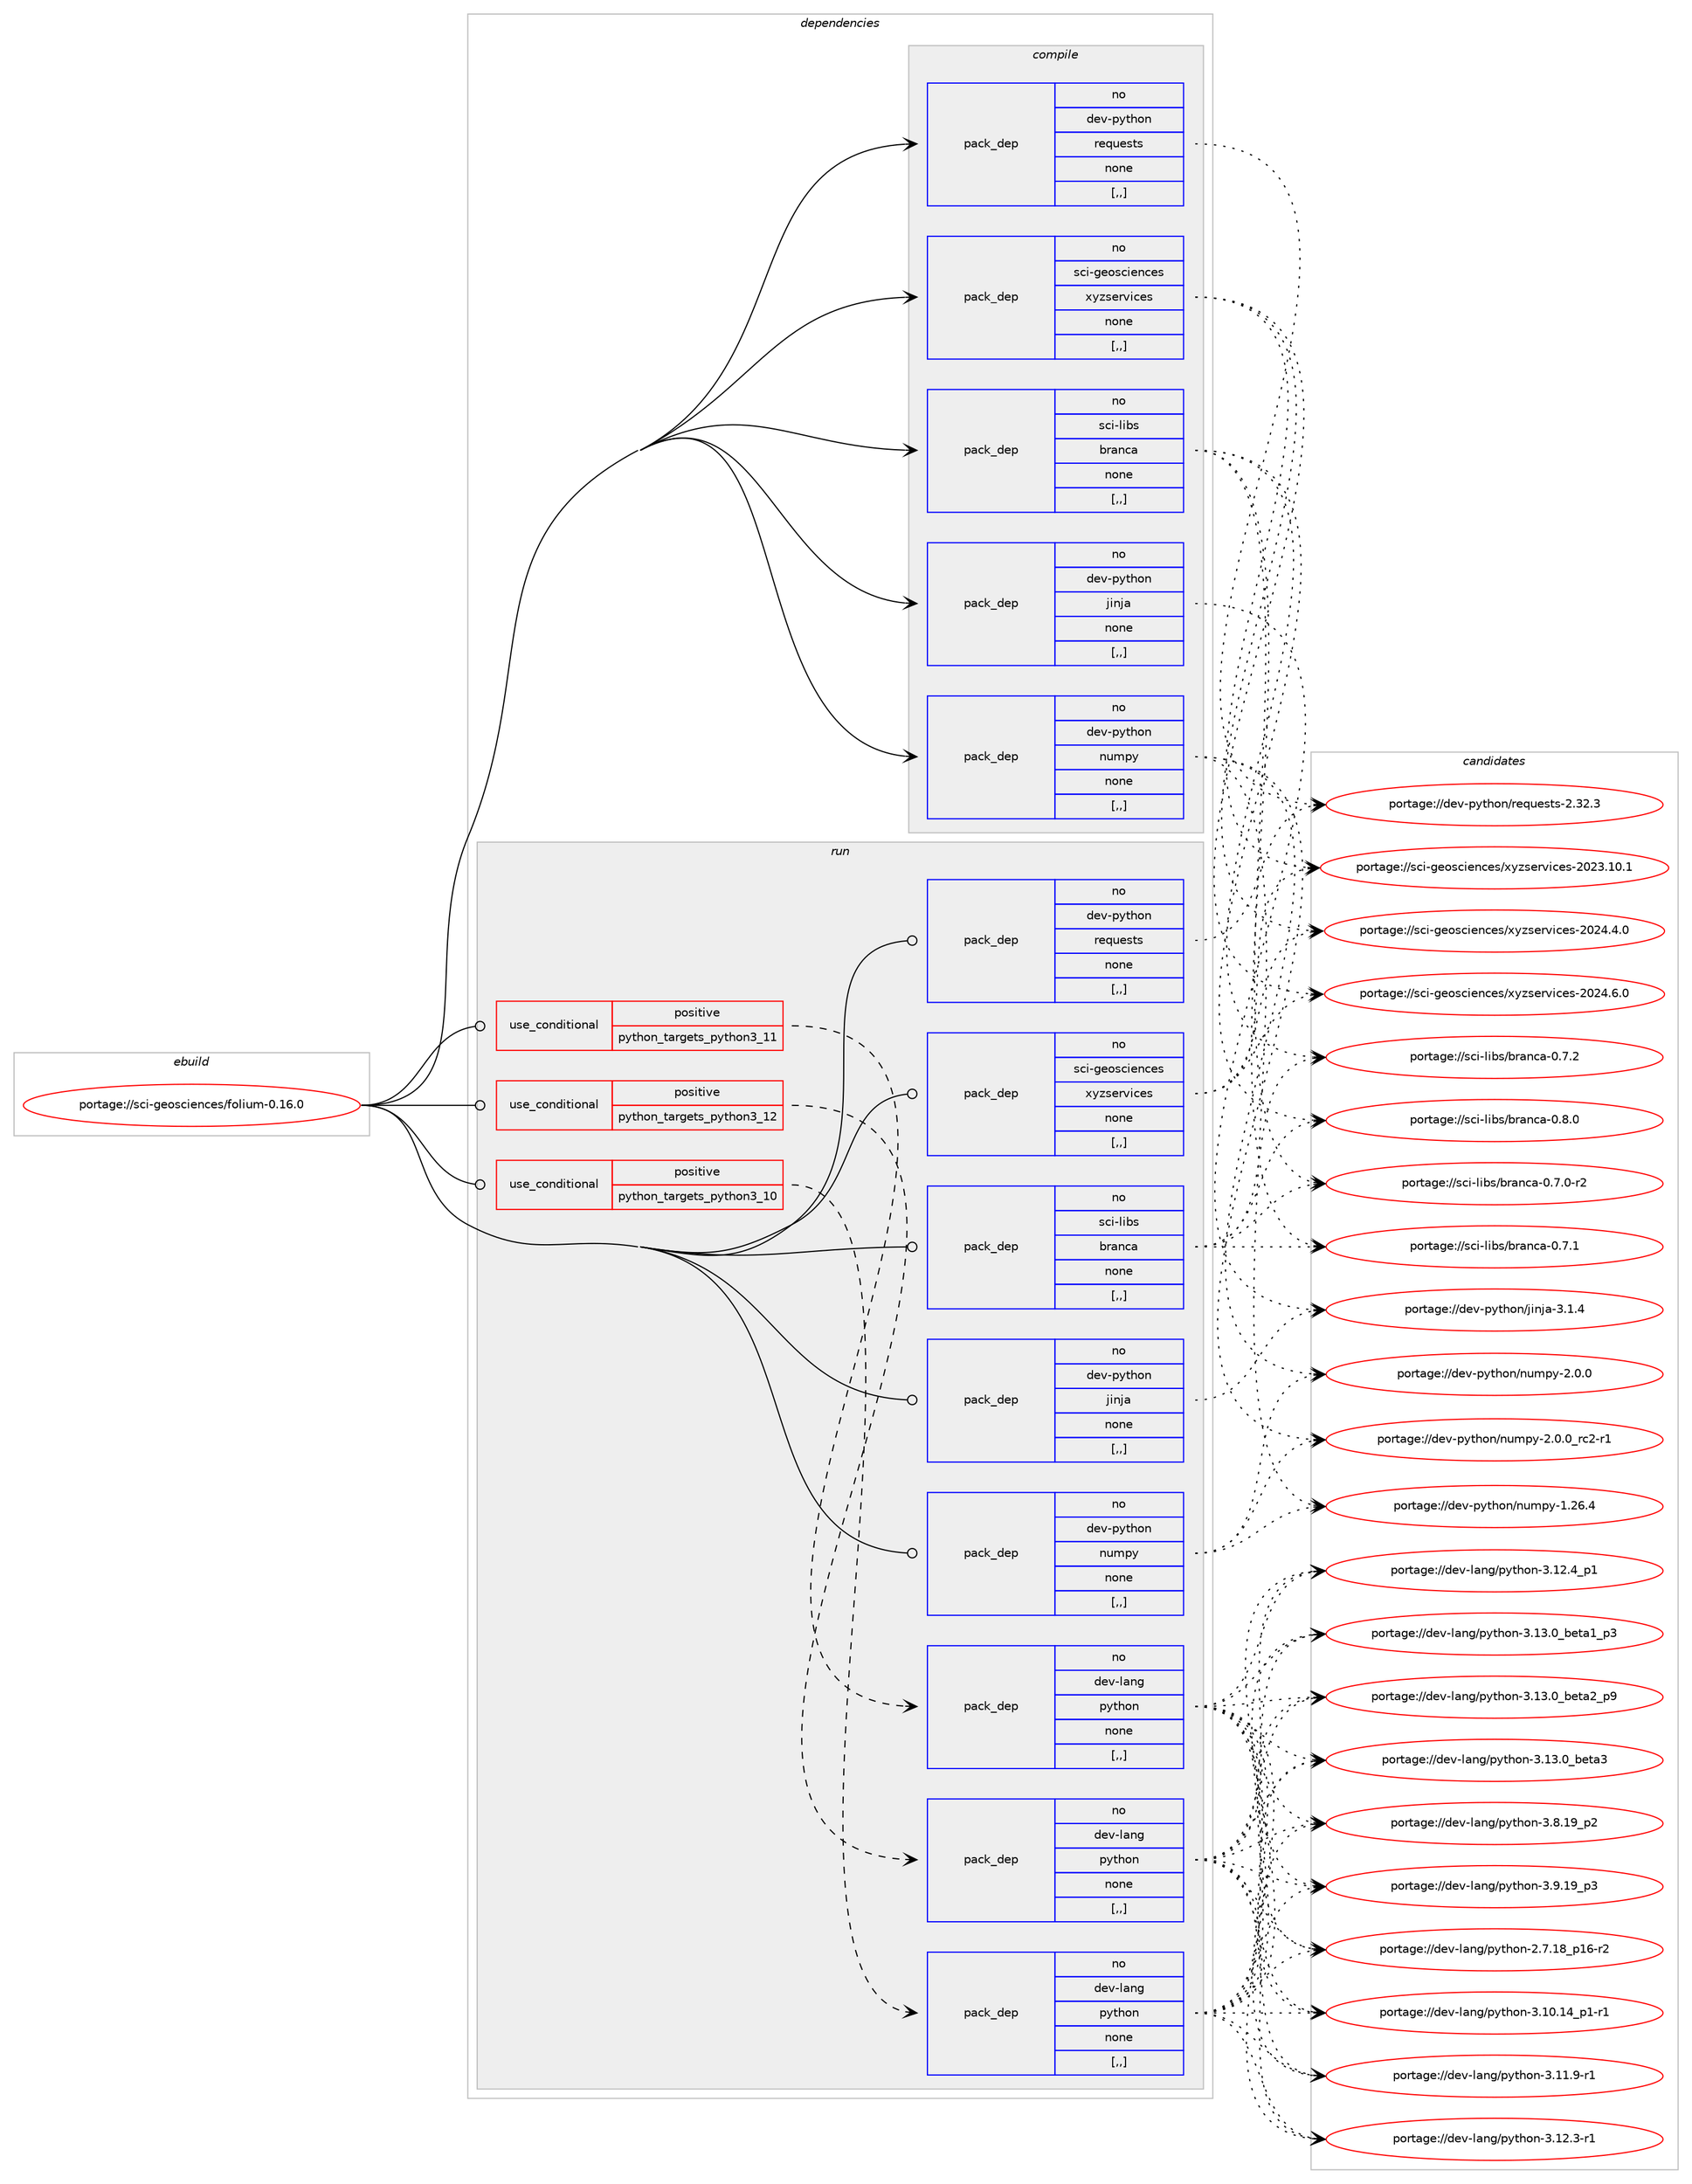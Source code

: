digraph prolog {

# *************
# Graph options
# *************

newrank=true;
concentrate=true;
compound=true;
graph [rankdir=LR,fontname=Helvetica,fontsize=10,ranksep=1.5];#, ranksep=2.5, nodesep=0.2];
edge  [arrowhead=vee];
node  [fontname=Helvetica,fontsize=10];

# **********
# The ebuild
# **********

subgraph cluster_leftcol {
color=gray;
rank=same;
label=<<i>ebuild</i>>;
id [label="portage://sci-geosciences/folium-0.16.0", color=red, width=4, href="../sci-geosciences/folium-0.16.0.svg"];
}

# ****************
# The dependencies
# ****************

subgraph cluster_midcol {
color=gray;
label=<<i>dependencies</i>>;
subgraph cluster_compile {
fillcolor="#eeeeee";
style=filled;
label=<<i>compile</i>>;
subgraph pack282211 {
dependency387150 [label=<<TABLE BORDER="0" CELLBORDER="1" CELLSPACING="0" CELLPADDING="4" WIDTH="220"><TR><TD ROWSPAN="6" CELLPADDING="30">pack_dep</TD></TR><TR><TD WIDTH="110">no</TD></TR><TR><TD>dev-python</TD></TR><TR><TD>jinja</TD></TR><TR><TD>none</TD></TR><TR><TD>[,,]</TD></TR></TABLE>>, shape=none, color=blue];
}
id:e -> dependency387150:w [weight=20,style="solid",arrowhead="vee"];
subgraph pack282212 {
dependency387151 [label=<<TABLE BORDER="0" CELLBORDER="1" CELLSPACING="0" CELLPADDING="4" WIDTH="220"><TR><TD ROWSPAN="6" CELLPADDING="30">pack_dep</TD></TR><TR><TD WIDTH="110">no</TD></TR><TR><TD>dev-python</TD></TR><TR><TD>numpy</TD></TR><TR><TD>none</TD></TR><TR><TD>[,,]</TD></TR></TABLE>>, shape=none, color=blue];
}
id:e -> dependency387151:w [weight=20,style="solid",arrowhead="vee"];
subgraph pack282213 {
dependency387152 [label=<<TABLE BORDER="0" CELLBORDER="1" CELLSPACING="0" CELLPADDING="4" WIDTH="220"><TR><TD ROWSPAN="6" CELLPADDING="30">pack_dep</TD></TR><TR><TD WIDTH="110">no</TD></TR><TR><TD>dev-python</TD></TR><TR><TD>requests</TD></TR><TR><TD>none</TD></TR><TR><TD>[,,]</TD></TR></TABLE>>, shape=none, color=blue];
}
id:e -> dependency387152:w [weight=20,style="solid",arrowhead="vee"];
subgraph pack282214 {
dependency387153 [label=<<TABLE BORDER="0" CELLBORDER="1" CELLSPACING="0" CELLPADDING="4" WIDTH="220"><TR><TD ROWSPAN="6" CELLPADDING="30">pack_dep</TD></TR><TR><TD WIDTH="110">no</TD></TR><TR><TD>sci-geosciences</TD></TR><TR><TD>xyzservices</TD></TR><TR><TD>none</TD></TR><TR><TD>[,,]</TD></TR></TABLE>>, shape=none, color=blue];
}
id:e -> dependency387153:w [weight=20,style="solid",arrowhead="vee"];
subgraph pack282215 {
dependency387154 [label=<<TABLE BORDER="0" CELLBORDER="1" CELLSPACING="0" CELLPADDING="4" WIDTH="220"><TR><TD ROWSPAN="6" CELLPADDING="30">pack_dep</TD></TR><TR><TD WIDTH="110">no</TD></TR><TR><TD>sci-libs</TD></TR><TR><TD>branca</TD></TR><TR><TD>none</TD></TR><TR><TD>[,,]</TD></TR></TABLE>>, shape=none, color=blue];
}
id:e -> dependency387154:w [weight=20,style="solid",arrowhead="vee"];
}
subgraph cluster_compileandrun {
fillcolor="#eeeeee";
style=filled;
label=<<i>compile and run</i>>;
}
subgraph cluster_run {
fillcolor="#eeeeee";
style=filled;
label=<<i>run</i>>;
subgraph cond102166 {
dependency387155 [label=<<TABLE BORDER="0" CELLBORDER="1" CELLSPACING="0" CELLPADDING="4"><TR><TD ROWSPAN="3" CELLPADDING="10">use_conditional</TD></TR><TR><TD>positive</TD></TR><TR><TD>python_targets_python3_10</TD></TR></TABLE>>, shape=none, color=red];
subgraph pack282216 {
dependency387156 [label=<<TABLE BORDER="0" CELLBORDER="1" CELLSPACING="0" CELLPADDING="4" WIDTH="220"><TR><TD ROWSPAN="6" CELLPADDING="30">pack_dep</TD></TR><TR><TD WIDTH="110">no</TD></TR><TR><TD>dev-lang</TD></TR><TR><TD>python</TD></TR><TR><TD>none</TD></TR><TR><TD>[,,]</TD></TR></TABLE>>, shape=none, color=blue];
}
dependency387155:e -> dependency387156:w [weight=20,style="dashed",arrowhead="vee"];
}
id:e -> dependency387155:w [weight=20,style="solid",arrowhead="odot"];
subgraph cond102167 {
dependency387157 [label=<<TABLE BORDER="0" CELLBORDER="1" CELLSPACING="0" CELLPADDING="4"><TR><TD ROWSPAN="3" CELLPADDING="10">use_conditional</TD></TR><TR><TD>positive</TD></TR><TR><TD>python_targets_python3_11</TD></TR></TABLE>>, shape=none, color=red];
subgraph pack282217 {
dependency387158 [label=<<TABLE BORDER="0" CELLBORDER="1" CELLSPACING="0" CELLPADDING="4" WIDTH="220"><TR><TD ROWSPAN="6" CELLPADDING="30">pack_dep</TD></TR><TR><TD WIDTH="110">no</TD></TR><TR><TD>dev-lang</TD></TR><TR><TD>python</TD></TR><TR><TD>none</TD></TR><TR><TD>[,,]</TD></TR></TABLE>>, shape=none, color=blue];
}
dependency387157:e -> dependency387158:w [weight=20,style="dashed",arrowhead="vee"];
}
id:e -> dependency387157:w [weight=20,style="solid",arrowhead="odot"];
subgraph cond102168 {
dependency387159 [label=<<TABLE BORDER="0" CELLBORDER="1" CELLSPACING="0" CELLPADDING="4"><TR><TD ROWSPAN="3" CELLPADDING="10">use_conditional</TD></TR><TR><TD>positive</TD></TR><TR><TD>python_targets_python3_12</TD></TR></TABLE>>, shape=none, color=red];
subgraph pack282218 {
dependency387160 [label=<<TABLE BORDER="0" CELLBORDER="1" CELLSPACING="0" CELLPADDING="4" WIDTH="220"><TR><TD ROWSPAN="6" CELLPADDING="30">pack_dep</TD></TR><TR><TD WIDTH="110">no</TD></TR><TR><TD>dev-lang</TD></TR><TR><TD>python</TD></TR><TR><TD>none</TD></TR><TR><TD>[,,]</TD></TR></TABLE>>, shape=none, color=blue];
}
dependency387159:e -> dependency387160:w [weight=20,style="dashed",arrowhead="vee"];
}
id:e -> dependency387159:w [weight=20,style="solid",arrowhead="odot"];
subgraph pack282219 {
dependency387161 [label=<<TABLE BORDER="0" CELLBORDER="1" CELLSPACING="0" CELLPADDING="4" WIDTH="220"><TR><TD ROWSPAN="6" CELLPADDING="30">pack_dep</TD></TR><TR><TD WIDTH="110">no</TD></TR><TR><TD>dev-python</TD></TR><TR><TD>jinja</TD></TR><TR><TD>none</TD></TR><TR><TD>[,,]</TD></TR></TABLE>>, shape=none, color=blue];
}
id:e -> dependency387161:w [weight=20,style="solid",arrowhead="odot"];
subgraph pack282220 {
dependency387162 [label=<<TABLE BORDER="0" CELLBORDER="1" CELLSPACING="0" CELLPADDING="4" WIDTH="220"><TR><TD ROWSPAN="6" CELLPADDING="30">pack_dep</TD></TR><TR><TD WIDTH="110">no</TD></TR><TR><TD>dev-python</TD></TR><TR><TD>numpy</TD></TR><TR><TD>none</TD></TR><TR><TD>[,,]</TD></TR></TABLE>>, shape=none, color=blue];
}
id:e -> dependency387162:w [weight=20,style="solid",arrowhead="odot"];
subgraph pack282221 {
dependency387163 [label=<<TABLE BORDER="0" CELLBORDER="1" CELLSPACING="0" CELLPADDING="4" WIDTH="220"><TR><TD ROWSPAN="6" CELLPADDING="30">pack_dep</TD></TR><TR><TD WIDTH="110">no</TD></TR><TR><TD>dev-python</TD></TR><TR><TD>requests</TD></TR><TR><TD>none</TD></TR><TR><TD>[,,]</TD></TR></TABLE>>, shape=none, color=blue];
}
id:e -> dependency387163:w [weight=20,style="solid",arrowhead="odot"];
subgraph pack282222 {
dependency387164 [label=<<TABLE BORDER="0" CELLBORDER="1" CELLSPACING="0" CELLPADDING="4" WIDTH="220"><TR><TD ROWSPAN="6" CELLPADDING="30">pack_dep</TD></TR><TR><TD WIDTH="110">no</TD></TR><TR><TD>sci-geosciences</TD></TR><TR><TD>xyzservices</TD></TR><TR><TD>none</TD></TR><TR><TD>[,,]</TD></TR></TABLE>>, shape=none, color=blue];
}
id:e -> dependency387164:w [weight=20,style="solid",arrowhead="odot"];
subgraph pack282223 {
dependency387165 [label=<<TABLE BORDER="0" CELLBORDER="1" CELLSPACING="0" CELLPADDING="4" WIDTH="220"><TR><TD ROWSPAN="6" CELLPADDING="30">pack_dep</TD></TR><TR><TD WIDTH="110">no</TD></TR><TR><TD>sci-libs</TD></TR><TR><TD>branca</TD></TR><TR><TD>none</TD></TR><TR><TD>[,,]</TD></TR></TABLE>>, shape=none, color=blue];
}
id:e -> dependency387165:w [weight=20,style="solid",arrowhead="odot"];
}
}

# **************
# The candidates
# **************

subgraph cluster_choices {
rank=same;
color=gray;
label=<<i>candidates</i>>;

subgraph choice282211 {
color=black;
nodesep=1;
choice100101118451121211161041111104710610511010697455146494652 [label="portage://dev-python/jinja-3.1.4", color=red, width=4,href="../dev-python/jinja-3.1.4.svg"];
dependency387150:e -> choice100101118451121211161041111104710610511010697455146494652:w [style=dotted,weight="100"];
}
subgraph choice282212 {
color=black;
nodesep=1;
choice100101118451121211161041111104711011710911212145494650544652 [label="portage://dev-python/numpy-1.26.4", color=red, width=4,href="../dev-python/numpy-1.26.4.svg"];
choice1001011184511212111610411111047110117109112121455046484648 [label="portage://dev-python/numpy-2.0.0", color=red, width=4,href="../dev-python/numpy-2.0.0.svg"];
choice10010111845112121116104111110471101171091121214550464846489511499504511449 [label="portage://dev-python/numpy-2.0.0_rc2-r1", color=red, width=4,href="../dev-python/numpy-2.0.0_rc2-r1.svg"];
dependency387151:e -> choice100101118451121211161041111104711011710911212145494650544652:w [style=dotted,weight="100"];
dependency387151:e -> choice1001011184511212111610411111047110117109112121455046484648:w [style=dotted,weight="100"];
dependency387151:e -> choice10010111845112121116104111110471101171091121214550464846489511499504511449:w [style=dotted,weight="100"];
}
subgraph choice282213 {
color=black;
nodesep=1;
choice100101118451121211161041111104711410111311710111511611545504651504651 [label="portage://dev-python/requests-2.32.3", color=red, width=4,href="../dev-python/requests-2.32.3.svg"];
dependency387152:e -> choice100101118451121211161041111104711410111311710111511611545504651504651:w [style=dotted,weight="100"];
}
subgraph choice282214 {
color=black;
nodesep=1;
choice11599105451031011111159910510111099101115471201211221151011141181059910111545504850514649484649 [label="portage://sci-geosciences/xyzservices-2023.10.1", color=red, width=4,href="../sci-geosciences/xyzservices-2023.10.1.svg"];
choice115991054510310111111599105101110991011154712012112211510111411810599101115455048505246524648 [label="portage://sci-geosciences/xyzservices-2024.4.0", color=red, width=4,href="../sci-geosciences/xyzservices-2024.4.0.svg"];
choice115991054510310111111599105101110991011154712012112211510111411810599101115455048505246544648 [label="portage://sci-geosciences/xyzservices-2024.6.0", color=red, width=4,href="../sci-geosciences/xyzservices-2024.6.0.svg"];
dependency387153:e -> choice11599105451031011111159910510111099101115471201211221151011141181059910111545504850514649484649:w [style=dotted,weight="100"];
dependency387153:e -> choice115991054510310111111599105101110991011154712012112211510111411810599101115455048505246524648:w [style=dotted,weight="100"];
dependency387153:e -> choice115991054510310111111599105101110991011154712012112211510111411810599101115455048505246544648:w [style=dotted,weight="100"];
}
subgraph choice282215 {
color=black;
nodesep=1;
choice11599105451081059811547981149711099974548465546484511450 [label="portage://sci-libs/branca-0.7.0-r2", color=red, width=4,href="../sci-libs/branca-0.7.0-r2.svg"];
choice1159910545108105981154798114971109997454846554649 [label="portage://sci-libs/branca-0.7.1", color=red, width=4,href="../sci-libs/branca-0.7.1.svg"];
choice1159910545108105981154798114971109997454846554650 [label="portage://sci-libs/branca-0.7.2", color=red, width=4,href="../sci-libs/branca-0.7.2.svg"];
choice1159910545108105981154798114971109997454846564648 [label="portage://sci-libs/branca-0.8.0", color=red, width=4,href="../sci-libs/branca-0.8.0.svg"];
dependency387154:e -> choice11599105451081059811547981149711099974548465546484511450:w [style=dotted,weight="100"];
dependency387154:e -> choice1159910545108105981154798114971109997454846554649:w [style=dotted,weight="100"];
dependency387154:e -> choice1159910545108105981154798114971109997454846554650:w [style=dotted,weight="100"];
dependency387154:e -> choice1159910545108105981154798114971109997454846564648:w [style=dotted,weight="100"];
}
subgraph choice282216 {
color=black;
nodesep=1;
choice100101118451089711010347112121116104111110455046554649569511249544511450 [label="portage://dev-lang/python-2.7.18_p16-r2", color=red, width=4,href="../dev-lang/python-2.7.18_p16-r2.svg"];
choice100101118451089711010347112121116104111110455146494846495295112494511449 [label="portage://dev-lang/python-3.10.14_p1-r1", color=red, width=4,href="../dev-lang/python-3.10.14_p1-r1.svg"];
choice100101118451089711010347112121116104111110455146494946574511449 [label="portage://dev-lang/python-3.11.9-r1", color=red, width=4,href="../dev-lang/python-3.11.9-r1.svg"];
choice100101118451089711010347112121116104111110455146495046514511449 [label="portage://dev-lang/python-3.12.3-r1", color=red, width=4,href="../dev-lang/python-3.12.3-r1.svg"];
choice100101118451089711010347112121116104111110455146495046529511249 [label="portage://dev-lang/python-3.12.4_p1", color=red, width=4,href="../dev-lang/python-3.12.4_p1.svg"];
choice10010111845108971101034711212111610411111045514649514648959810111697499511251 [label="portage://dev-lang/python-3.13.0_beta1_p3", color=red, width=4,href="../dev-lang/python-3.13.0_beta1_p3.svg"];
choice10010111845108971101034711212111610411111045514649514648959810111697509511257 [label="portage://dev-lang/python-3.13.0_beta2_p9", color=red, width=4,href="../dev-lang/python-3.13.0_beta2_p9.svg"];
choice1001011184510897110103471121211161041111104551464951464895981011169751 [label="portage://dev-lang/python-3.13.0_beta3", color=red, width=4,href="../dev-lang/python-3.13.0_beta3.svg"];
choice100101118451089711010347112121116104111110455146564649579511250 [label="portage://dev-lang/python-3.8.19_p2", color=red, width=4,href="../dev-lang/python-3.8.19_p2.svg"];
choice100101118451089711010347112121116104111110455146574649579511251 [label="portage://dev-lang/python-3.9.19_p3", color=red, width=4,href="../dev-lang/python-3.9.19_p3.svg"];
dependency387156:e -> choice100101118451089711010347112121116104111110455046554649569511249544511450:w [style=dotted,weight="100"];
dependency387156:e -> choice100101118451089711010347112121116104111110455146494846495295112494511449:w [style=dotted,weight="100"];
dependency387156:e -> choice100101118451089711010347112121116104111110455146494946574511449:w [style=dotted,weight="100"];
dependency387156:e -> choice100101118451089711010347112121116104111110455146495046514511449:w [style=dotted,weight="100"];
dependency387156:e -> choice100101118451089711010347112121116104111110455146495046529511249:w [style=dotted,weight="100"];
dependency387156:e -> choice10010111845108971101034711212111610411111045514649514648959810111697499511251:w [style=dotted,weight="100"];
dependency387156:e -> choice10010111845108971101034711212111610411111045514649514648959810111697509511257:w [style=dotted,weight="100"];
dependency387156:e -> choice1001011184510897110103471121211161041111104551464951464895981011169751:w [style=dotted,weight="100"];
dependency387156:e -> choice100101118451089711010347112121116104111110455146564649579511250:w [style=dotted,weight="100"];
dependency387156:e -> choice100101118451089711010347112121116104111110455146574649579511251:w [style=dotted,weight="100"];
}
subgraph choice282217 {
color=black;
nodesep=1;
choice100101118451089711010347112121116104111110455046554649569511249544511450 [label="portage://dev-lang/python-2.7.18_p16-r2", color=red, width=4,href="../dev-lang/python-2.7.18_p16-r2.svg"];
choice100101118451089711010347112121116104111110455146494846495295112494511449 [label="portage://dev-lang/python-3.10.14_p1-r1", color=red, width=4,href="../dev-lang/python-3.10.14_p1-r1.svg"];
choice100101118451089711010347112121116104111110455146494946574511449 [label="portage://dev-lang/python-3.11.9-r1", color=red, width=4,href="../dev-lang/python-3.11.9-r1.svg"];
choice100101118451089711010347112121116104111110455146495046514511449 [label="portage://dev-lang/python-3.12.3-r1", color=red, width=4,href="../dev-lang/python-3.12.3-r1.svg"];
choice100101118451089711010347112121116104111110455146495046529511249 [label="portage://dev-lang/python-3.12.4_p1", color=red, width=4,href="../dev-lang/python-3.12.4_p1.svg"];
choice10010111845108971101034711212111610411111045514649514648959810111697499511251 [label="portage://dev-lang/python-3.13.0_beta1_p3", color=red, width=4,href="../dev-lang/python-3.13.0_beta1_p3.svg"];
choice10010111845108971101034711212111610411111045514649514648959810111697509511257 [label="portage://dev-lang/python-3.13.0_beta2_p9", color=red, width=4,href="../dev-lang/python-3.13.0_beta2_p9.svg"];
choice1001011184510897110103471121211161041111104551464951464895981011169751 [label="portage://dev-lang/python-3.13.0_beta3", color=red, width=4,href="../dev-lang/python-3.13.0_beta3.svg"];
choice100101118451089711010347112121116104111110455146564649579511250 [label="portage://dev-lang/python-3.8.19_p2", color=red, width=4,href="../dev-lang/python-3.8.19_p2.svg"];
choice100101118451089711010347112121116104111110455146574649579511251 [label="portage://dev-lang/python-3.9.19_p3", color=red, width=4,href="../dev-lang/python-3.9.19_p3.svg"];
dependency387158:e -> choice100101118451089711010347112121116104111110455046554649569511249544511450:w [style=dotted,weight="100"];
dependency387158:e -> choice100101118451089711010347112121116104111110455146494846495295112494511449:w [style=dotted,weight="100"];
dependency387158:e -> choice100101118451089711010347112121116104111110455146494946574511449:w [style=dotted,weight="100"];
dependency387158:e -> choice100101118451089711010347112121116104111110455146495046514511449:w [style=dotted,weight="100"];
dependency387158:e -> choice100101118451089711010347112121116104111110455146495046529511249:w [style=dotted,weight="100"];
dependency387158:e -> choice10010111845108971101034711212111610411111045514649514648959810111697499511251:w [style=dotted,weight="100"];
dependency387158:e -> choice10010111845108971101034711212111610411111045514649514648959810111697509511257:w [style=dotted,weight="100"];
dependency387158:e -> choice1001011184510897110103471121211161041111104551464951464895981011169751:w [style=dotted,weight="100"];
dependency387158:e -> choice100101118451089711010347112121116104111110455146564649579511250:w [style=dotted,weight="100"];
dependency387158:e -> choice100101118451089711010347112121116104111110455146574649579511251:w [style=dotted,weight="100"];
}
subgraph choice282218 {
color=black;
nodesep=1;
choice100101118451089711010347112121116104111110455046554649569511249544511450 [label="portage://dev-lang/python-2.7.18_p16-r2", color=red, width=4,href="../dev-lang/python-2.7.18_p16-r2.svg"];
choice100101118451089711010347112121116104111110455146494846495295112494511449 [label="portage://dev-lang/python-3.10.14_p1-r1", color=red, width=4,href="../dev-lang/python-3.10.14_p1-r1.svg"];
choice100101118451089711010347112121116104111110455146494946574511449 [label="portage://dev-lang/python-3.11.9-r1", color=red, width=4,href="../dev-lang/python-3.11.9-r1.svg"];
choice100101118451089711010347112121116104111110455146495046514511449 [label="portage://dev-lang/python-3.12.3-r1", color=red, width=4,href="../dev-lang/python-3.12.3-r1.svg"];
choice100101118451089711010347112121116104111110455146495046529511249 [label="portage://dev-lang/python-3.12.4_p1", color=red, width=4,href="../dev-lang/python-3.12.4_p1.svg"];
choice10010111845108971101034711212111610411111045514649514648959810111697499511251 [label="portage://dev-lang/python-3.13.0_beta1_p3", color=red, width=4,href="../dev-lang/python-3.13.0_beta1_p3.svg"];
choice10010111845108971101034711212111610411111045514649514648959810111697509511257 [label="portage://dev-lang/python-3.13.0_beta2_p9", color=red, width=4,href="../dev-lang/python-3.13.0_beta2_p9.svg"];
choice1001011184510897110103471121211161041111104551464951464895981011169751 [label="portage://dev-lang/python-3.13.0_beta3", color=red, width=4,href="../dev-lang/python-3.13.0_beta3.svg"];
choice100101118451089711010347112121116104111110455146564649579511250 [label="portage://dev-lang/python-3.8.19_p2", color=red, width=4,href="../dev-lang/python-3.8.19_p2.svg"];
choice100101118451089711010347112121116104111110455146574649579511251 [label="portage://dev-lang/python-3.9.19_p3", color=red, width=4,href="../dev-lang/python-3.9.19_p3.svg"];
dependency387160:e -> choice100101118451089711010347112121116104111110455046554649569511249544511450:w [style=dotted,weight="100"];
dependency387160:e -> choice100101118451089711010347112121116104111110455146494846495295112494511449:w [style=dotted,weight="100"];
dependency387160:e -> choice100101118451089711010347112121116104111110455146494946574511449:w [style=dotted,weight="100"];
dependency387160:e -> choice100101118451089711010347112121116104111110455146495046514511449:w [style=dotted,weight="100"];
dependency387160:e -> choice100101118451089711010347112121116104111110455146495046529511249:w [style=dotted,weight="100"];
dependency387160:e -> choice10010111845108971101034711212111610411111045514649514648959810111697499511251:w [style=dotted,weight="100"];
dependency387160:e -> choice10010111845108971101034711212111610411111045514649514648959810111697509511257:w [style=dotted,weight="100"];
dependency387160:e -> choice1001011184510897110103471121211161041111104551464951464895981011169751:w [style=dotted,weight="100"];
dependency387160:e -> choice100101118451089711010347112121116104111110455146564649579511250:w [style=dotted,weight="100"];
dependency387160:e -> choice100101118451089711010347112121116104111110455146574649579511251:w [style=dotted,weight="100"];
}
subgraph choice282219 {
color=black;
nodesep=1;
choice100101118451121211161041111104710610511010697455146494652 [label="portage://dev-python/jinja-3.1.4", color=red, width=4,href="../dev-python/jinja-3.1.4.svg"];
dependency387161:e -> choice100101118451121211161041111104710610511010697455146494652:w [style=dotted,weight="100"];
}
subgraph choice282220 {
color=black;
nodesep=1;
choice100101118451121211161041111104711011710911212145494650544652 [label="portage://dev-python/numpy-1.26.4", color=red, width=4,href="../dev-python/numpy-1.26.4.svg"];
choice1001011184511212111610411111047110117109112121455046484648 [label="portage://dev-python/numpy-2.0.0", color=red, width=4,href="../dev-python/numpy-2.0.0.svg"];
choice10010111845112121116104111110471101171091121214550464846489511499504511449 [label="portage://dev-python/numpy-2.0.0_rc2-r1", color=red, width=4,href="../dev-python/numpy-2.0.0_rc2-r1.svg"];
dependency387162:e -> choice100101118451121211161041111104711011710911212145494650544652:w [style=dotted,weight="100"];
dependency387162:e -> choice1001011184511212111610411111047110117109112121455046484648:w [style=dotted,weight="100"];
dependency387162:e -> choice10010111845112121116104111110471101171091121214550464846489511499504511449:w [style=dotted,weight="100"];
}
subgraph choice282221 {
color=black;
nodesep=1;
choice100101118451121211161041111104711410111311710111511611545504651504651 [label="portage://dev-python/requests-2.32.3", color=red, width=4,href="../dev-python/requests-2.32.3.svg"];
dependency387163:e -> choice100101118451121211161041111104711410111311710111511611545504651504651:w [style=dotted,weight="100"];
}
subgraph choice282222 {
color=black;
nodesep=1;
choice11599105451031011111159910510111099101115471201211221151011141181059910111545504850514649484649 [label="portage://sci-geosciences/xyzservices-2023.10.1", color=red, width=4,href="../sci-geosciences/xyzservices-2023.10.1.svg"];
choice115991054510310111111599105101110991011154712012112211510111411810599101115455048505246524648 [label="portage://sci-geosciences/xyzservices-2024.4.0", color=red, width=4,href="../sci-geosciences/xyzservices-2024.4.0.svg"];
choice115991054510310111111599105101110991011154712012112211510111411810599101115455048505246544648 [label="portage://sci-geosciences/xyzservices-2024.6.0", color=red, width=4,href="../sci-geosciences/xyzservices-2024.6.0.svg"];
dependency387164:e -> choice11599105451031011111159910510111099101115471201211221151011141181059910111545504850514649484649:w [style=dotted,weight="100"];
dependency387164:e -> choice115991054510310111111599105101110991011154712012112211510111411810599101115455048505246524648:w [style=dotted,weight="100"];
dependency387164:e -> choice115991054510310111111599105101110991011154712012112211510111411810599101115455048505246544648:w [style=dotted,weight="100"];
}
subgraph choice282223 {
color=black;
nodesep=1;
choice11599105451081059811547981149711099974548465546484511450 [label="portage://sci-libs/branca-0.7.0-r2", color=red, width=4,href="../sci-libs/branca-0.7.0-r2.svg"];
choice1159910545108105981154798114971109997454846554649 [label="portage://sci-libs/branca-0.7.1", color=red, width=4,href="../sci-libs/branca-0.7.1.svg"];
choice1159910545108105981154798114971109997454846554650 [label="portage://sci-libs/branca-0.7.2", color=red, width=4,href="../sci-libs/branca-0.7.2.svg"];
choice1159910545108105981154798114971109997454846564648 [label="portage://sci-libs/branca-0.8.0", color=red, width=4,href="../sci-libs/branca-0.8.0.svg"];
dependency387165:e -> choice11599105451081059811547981149711099974548465546484511450:w [style=dotted,weight="100"];
dependency387165:e -> choice1159910545108105981154798114971109997454846554649:w [style=dotted,weight="100"];
dependency387165:e -> choice1159910545108105981154798114971109997454846554650:w [style=dotted,weight="100"];
dependency387165:e -> choice1159910545108105981154798114971109997454846564648:w [style=dotted,weight="100"];
}
}

}
